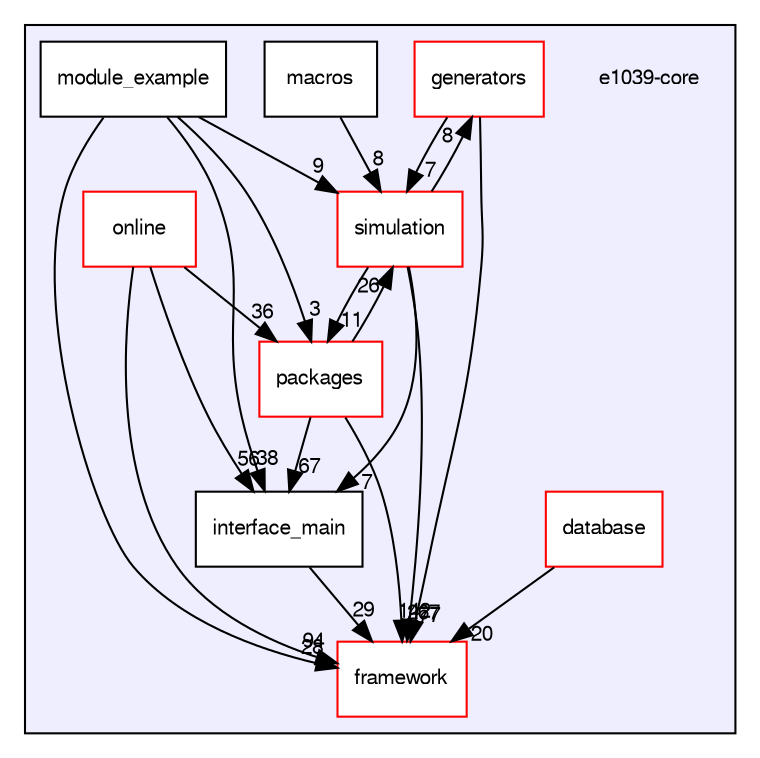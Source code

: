 digraph "/dev/shm/kenichi/update-e1039-doc/e1039-core" {
  bgcolor=transparent;
  compound=true
  node [ fontsize="10", fontname="FreeSans"];
  edge [ labelfontsize="10", labelfontname="FreeSans"];
  subgraph clusterdir_0a085354c5474f38d4b9d20ae746ec67 {
    graph [ bgcolor="#eeeeff", pencolor="black", label="" URL="dir_0a085354c5474f38d4b9d20ae746ec67.html"];
    dir_0a085354c5474f38d4b9d20ae746ec67 [shape=plaintext label="e1039-core"];
    dir_019b430ba7b564876d29de5f79a1def6 [shape=box label="database" color="red" fillcolor="white" style="filled" URL="dir_019b430ba7b564876d29de5f79a1def6.html"];
    dir_68879e08c6651a210f7d5b44f4a6e313 [shape=box label="framework" color="red" fillcolor="white" style="filled" URL="dir_68879e08c6651a210f7d5b44f4a6e313.html"];
    dir_e00d85e4e5e7202633354b6b9bef7328 [shape=box label="generators" color="red" fillcolor="white" style="filled" URL="dir_e00d85e4e5e7202633354b6b9bef7328.html"];
    dir_4109f03a5b9c2dae233205e99792f74d [shape=box label="interface_main" color="black" fillcolor="white" style="filled" URL="dir_4109f03a5b9c2dae233205e99792f74d.html"];
    dir_c7b9fcda5b57452e91441dab2a035646 [shape=box label="macros" color="black" fillcolor="white" style="filled" URL="dir_c7b9fcda5b57452e91441dab2a035646.html"];
    dir_a041c19f2c444f32aec77bc32b2e6b99 [shape=box label="module_example" color="black" fillcolor="white" style="filled" URL="dir_a041c19f2c444f32aec77bc32b2e6b99.html"];
    dir_f4caa60ffed12ad39e9f06369a757050 [shape=box label="online" color="red" fillcolor="white" style="filled" URL="dir_f4caa60ffed12ad39e9f06369a757050.html"];
    dir_8ea7cac0f8d8113a9a7e5b799137b771 [shape=box label="packages" color="red" fillcolor="white" style="filled" URL="dir_8ea7cac0f8d8113a9a7e5b799137b771.html"];
    dir_da541d554d94b5dd7d8677e6570914d2 [shape=box label="simulation" color="red" fillcolor="white" style="filled" URL="dir_da541d554d94b5dd7d8677e6570914d2.html"];
  }
  dir_8ea7cac0f8d8113a9a7e5b799137b771->dir_68879e08c6651a210f7d5b44f4a6e313 [headlabel="142", labeldistance=1.5 headhref="dir_000034_000024.html"];
  dir_8ea7cac0f8d8113a9a7e5b799137b771->dir_4109f03a5b9c2dae233205e99792f74d [headlabel="67", labeldistance=1.5 headhref="dir_000034_000032.html"];
  dir_8ea7cac0f8d8113a9a7e5b799137b771->dir_da541d554d94b5dd7d8677e6570914d2 [headlabel="26", labeldistance=1.5 headhref="dir_000034_000047.html"];
  dir_a041c19f2c444f32aec77bc32b2e6b99->dir_68879e08c6651a210f7d5b44f4a6e313 [headlabel="28", labeldistance=1.5 headhref="dir_000039_000024.html"];
  dir_a041c19f2c444f32aec77bc32b2e6b99->dir_8ea7cac0f8d8113a9a7e5b799137b771 [headlabel="3", labeldistance=1.5 headhref="dir_000039_000034.html"];
  dir_a041c19f2c444f32aec77bc32b2e6b99->dir_4109f03a5b9c2dae233205e99792f74d [headlabel="38", labeldistance=1.5 headhref="dir_000039_000032.html"];
  dir_a041c19f2c444f32aec77bc32b2e6b99->dir_da541d554d94b5dd7d8677e6570914d2 [headlabel="9", labeldistance=1.5 headhref="dir_000039_000047.html"];
  dir_f4caa60ffed12ad39e9f06369a757050->dir_68879e08c6651a210f7d5b44f4a6e313 [headlabel="94", labeldistance=1.5 headhref="dir_000040_000024.html"];
  dir_f4caa60ffed12ad39e9f06369a757050->dir_8ea7cac0f8d8113a9a7e5b799137b771 [headlabel="36", labeldistance=1.5 headhref="dir_000040_000034.html"];
  dir_f4caa60ffed12ad39e9f06369a757050->dir_4109f03a5b9c2dae233205e99792f74d [headlabel="56", labeldistance=1.5 headhref="dir_000040_000032.html"];
  dir_4109f03a5b9c2dae233205e99792f74d->dir_68879e08c6651a210f7d5b44f4a6e313 [headlabel="29", labeldistance=1.5 headhref="dir_000032_000024.html"];
  dir_019b430ba7b564876d29de5f79a1def6->dir_68879e08c6651a210f7d5b44f4a6e313 [headlabel="20", labeldistance=1.5 headhref="dir_000020_000024.html"];
  dir_da541d554d94b5dd7d8677e6570914d2->dir_68879e08c6651a210f7d5b44f4a6e313 [headlabel="267", labeldistance=1.5 headhref="dir_000047_000024.html"];
  dir_da541d554d94b5dd7d8677e6570914d2->dir_8ea7cac0f8d8113a9a7e5b799137b771 [headlabel="11", labeldistance=1.5 headhref="dir_000047_000034.html"];
  dir_da541d554d94b5dd7d8677e6570914d2->dir_4109f03a5b9c2dae233205e99792f74d [headlabel="7", labeldistance=1.5 headhref="dir_000047_000032.html"];
  dir_da541d554d94b5dd7d8677e6570914d2->dir_e00d85e4e5e7202633354b6b9bef7328 [headlabel="8", labeldistance=1.5 headhref="dir_000047_000028.html"];
  dir_c7b9fcda5b57452e91441dab2a035646->dir_da541d554d94b5dd7d8677e6570914d2 [headlabel="8", labeldistance=1.5 headhref="dir_000033_000047.html"];
  dir_e00d85e4e5e7202633354b6b9bef7328->dir_68879e08c6651a210f7d5b44f4a6e313 [headlabel="77", labeldistance=1.5 headhref="dir_000028_000024.html"];
  dir_e00d85e4e5e7202633354b6b9bef7328->dir_da541d554d94b5dd7d8677e6570914d2 [headlabel="7", labeldistance=1.5 headhref="dir_000028_000047.html"];
}
